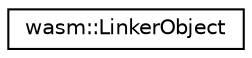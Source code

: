 digraph "Graphical Class Hierarchy"
{
  edge [fontname="Helvetica",fontsize="10",labelfontname="Helvetica",labelfontsize="10"];
  node [fontname="Helvetica",fontsize="10",shape=record];
  rankdir="LR";
  Node0 [label="wasm::LinkerObject",height=0.2,width=0.4,color="black", fillcolor="white", style="filled",URL="$classwasm_1_1_linker_object.html"];
}
